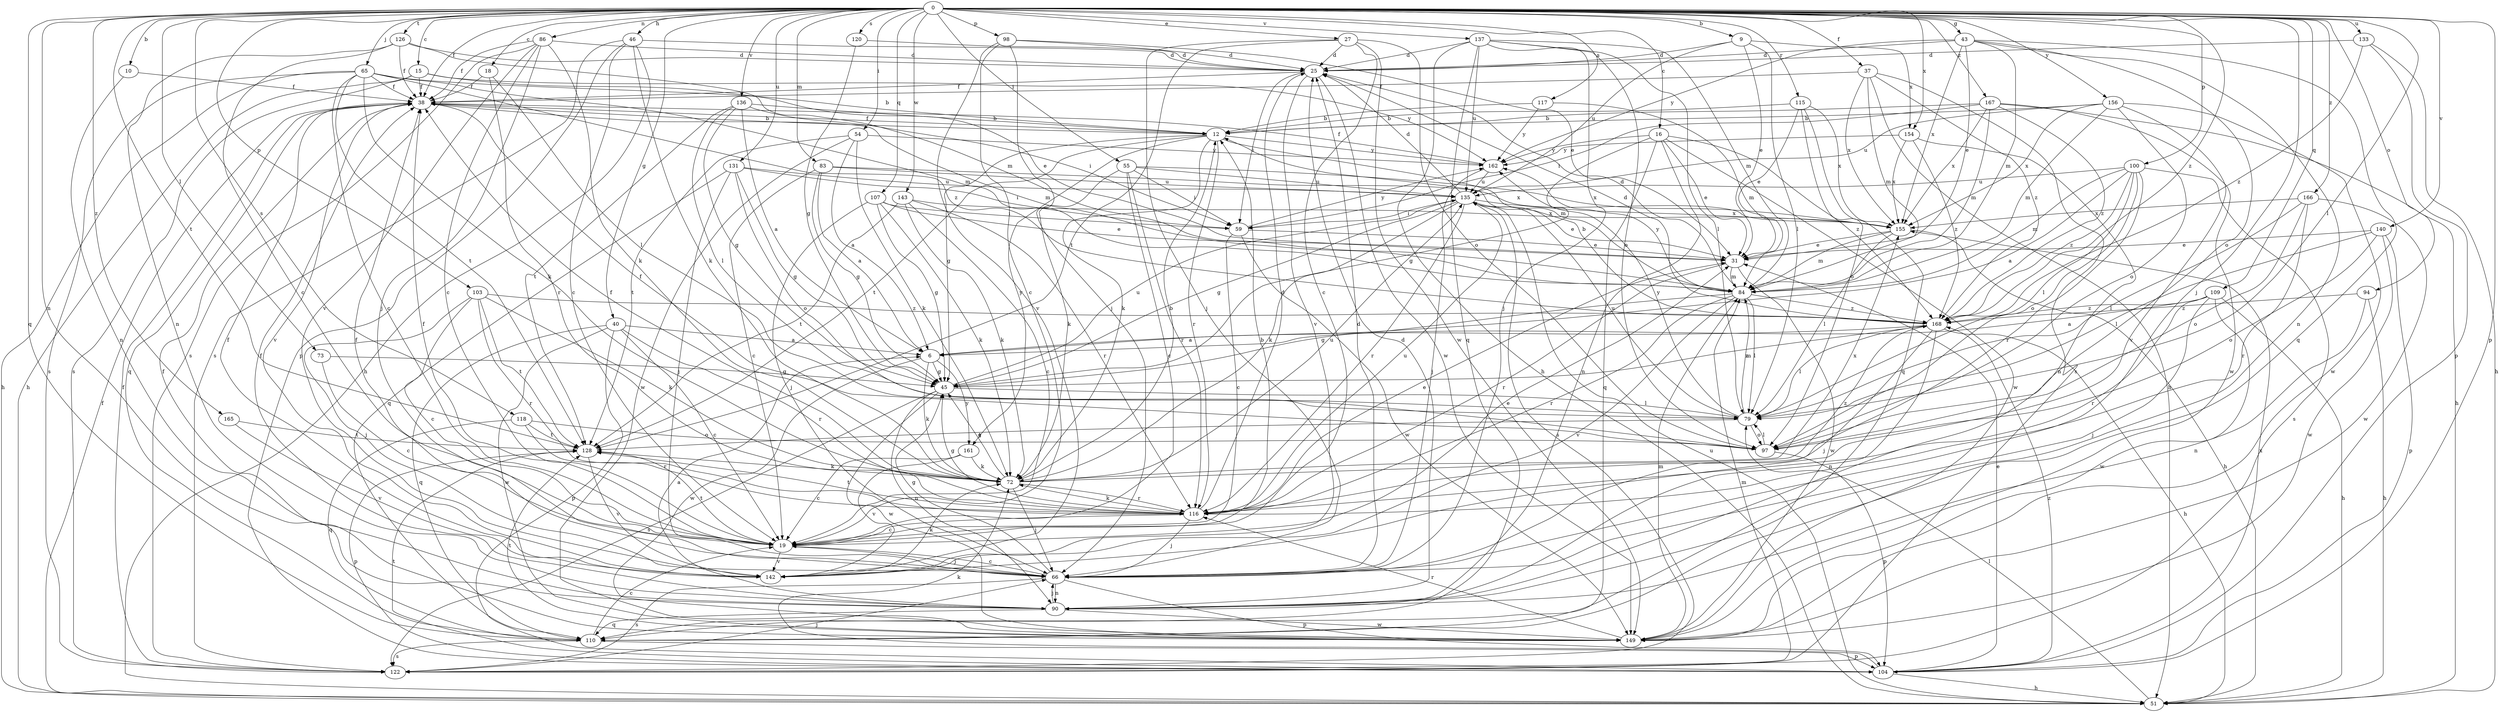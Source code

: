 strict digraph  {
0;
6;
9;
10;
12;
15;
16;
18;
19;
25;
27;
31;
37;
38;
40;
43;
45;
46;
51;
54;
55;
59;
65;
66;
72;
73;
79;
83;
84;
86;
90;
94;
97;
98;
100;
103;
104;
107;
109;
110;
115;
116;
117;
118;
120;
122;
126;
128;
131;
133;
135;
136;
137;
140;
142;
143;
149;
154;
155;
156;
161;
162;
165;
166;
167;
168;
0 -> 9  [label=b];
0 -> 10  [label=b];
0 -> 15  [label=c];
0 -> 16  [label=c];
0 -> 18  [label=c];
0 -> 27  [label=e];
0 -> 37  [label=f];
0 -> 38  [label=f];
0 -> 40  [label=g];
0 -> 43  [label=g];
0 -> 46  [label=h];
0 -> 54  [label=i];
0 -> 55  [label=i];
0 -> 65  [label=j];
0 -> 66  [label=j];
0 -> 73  [label=l];
0 -> 79  [label=l];
0 -> 83  [label=m];
0 -> 86  [label=n];
0 -> 90  [label=n];
0 -> 94  [label=o];
0 -> 98  [label=p];
0 -> 100  [label=p];
0 -> 103  [label=p];
0 -> 104  [label=p];
0 -> 107  [label=q];
0 -> 109  [label=q];
0 -> 110  [label=q];
0 -> 115  [label=r];
0 -> 117  [label=s];
0 -> 118  [label=s];
0 -> 120  [label=s];
0 -> 126  [label=t];
0 -> 128  [label=t];
0 -> 131  [label=u];
0 -> 133  [label=u];
0 -> 136  [label=v];
0 -> 137  [label=v];
0 -> 140  [label=v];
0 -> 143  [label=w];
0 -> 154  [label=x];
0 -> 156  [label=y];
0 -> 165  [label=z];
0 -> 166  [label=z];
0 -> 167  [label=z];
0 -> 168  [label=z];
6 -> 45  [label=g];
6 -> 72  [label=k];
6 -> 149  [label=w];
6 -> 161  [label=y];
9 -> 25  [label=d];
9 -> 31  [label=e];
9 -> 79  [label=l];
9 -> 135  [label=u];
9 -> 154  [label=x];
10 -> 38  [label=f];
10 -> 90  [label=n];
12 -> 38  [label=f];
12 -> 45  [label=g];
12 -> 72  [label=k];
12 -> 84  [label=m];
12 -> 116  [label=r];
12 -> 128  [label=t];
12 -> 161  [label=y];
12 -> 162  [label=y];
15 -> 31  [label=e];
15 -> 38  [label=f];
15 -> 51  [label=h];
15 -> 122  [label=s];
15 -> 162  [label=y];
16 -> 31  [label=e];
16 -> 45  [label=g];
16 -> 90  [label=n];
16 -> 110  [label=q];
16 -> 149  [label=w];
16 -> 162  [label=y];
16 -> 168  [label=z];
18 -> 38  [label=f];
18 -> 79  [label=l];
18 -> 116  [label=r];
19 -> 12  [label=b];
19 -> 31  [label=e];
19 -> 38  [label=f];
19 -> 66  [label=j];
19 -> 128  [label=t];
19 -> 142  [label=v];
25 -> 38  [label=f];
25 -> 59  [label=i];
25 -> 142  [label=v];
25 -> 149  [label=w];
27 -> 19  [label=c];
27 -> 25  [label=d];
27 -> 66  [label=j];
27 -> 97  [label=o];
27 -> 128  [label=t];
27 -> 149  [label=w];
31 -> 84  [label=m];
31 -> 116  [label=r];
31 -> 149  [label=w];
37 -> 38  [label=f];
37 -> 51  [label=h];
37 -> 84  [label=m];
37 -> 122  [label=s];
37 -> 155  [label=x];
37 -> 168  [label=z];
38 -> 12  [label=b];
38 -> 84  [label=m];
38 -> 110  [label=q];
38 -> 142  [label=v];
40 -> 6  [label=a];
40 -> 19  [label=c];
40 -> 104  [label=p];
40 -> 110  [label=q];
40 -> 116  [label=r];
40 -> 149  [label=w];
43 -> 25  [label=d];
43 -> 31  [label=e];
43 -> 84  [label=m];
43 -> 90  [label=n];
43 -> 97  [label=o];
43 -> 110  [label=q];
43 -> 155  [label=x];
43 -> 162  [label=y];
45 -> 79  [label=l];
45 -> 90  [label=n];
45 -> 122  [label=s];
45 -> 135  [label=u];
45 -> 149  [label=w];
45 -> 168  [label=z];
46 -> 19  [label=c];
46 -> 25  [label=d];
46 -> 51  [label=h];
46 -> 72  [label=k];
46 -> 104  [label=p];
46 -> 122  [label=s];
51 -> 38  [label=f];
51 -> 79  [label=l];
51 -> 135  [label=u];
54 -> 6  [label=a];
54 -> 72  [label=k];
54 -> 128  [label=t];
54 -> 149  [label=w];
54 -> 162  [label=y];
55 -> 19  [label=c];
55 -> 59  [label=i];
55 -> 72  [label=k];
55 -> 116  [label=r];
55 -> 135  [label=u];
55 -> 155  [label=x];
59 -> 19  [label=c];
59 -> 31  [label=e];
59 -> 149  [label=w];
59 -> 162  [label=y];
65 -> 12  [label=b];
65 -> 19  [label=c];
65 -> 38  [label=f];
65 -> 51  [label=h];
65 -> 72  [label=k];
65 -> 84  [label=m];
65 -> 122  [label=s];
65 -> 128  [label=t];
65 -> 168  [label=z];
66 -> 19  [label=c];
66 -> 25  [label=d];
66 -> 38  [label=f];
66 -> 45  [label=g];
66 -> 90  [label=n];
66 -> 104  [label=p];
66 -> 122  [label=s];
72 -> 12  [label=b];
72 -> 38  [label=f];
72 -> 45  [label=g];
72 -> 66  [label=j];
72 -> 116  [label=r];
72 -> 135  [label=u];
72 -> 155  [label=x];
72 -> 168  [label=z];
73 -> 19  [label=c];
73 -> 45  [label=g];
79 -> 84  [label=m];
79 -> 97  [label=o];
79 -> 128  [label=t];
79 -> 135  [label=u];
79 -> 162  [label=y];
83 -> 6  [label=a];
83 -> 19  [label=c];
83 -> 45  [label=g];
83 -> 135  [label=u];
83 -> 155  [label=x];
84 -> 25  [label=d];
84 -> 45  [label=g];
84 -> 79  [label=l];
84 -> 116  [label=r];
84 -> 142  [label=v];
84 -> 162  [label=y];
84 -> 168  [label=z];
86 -> 19  [label=c];
86 -> 25  [label=d];
86 -> 38  [label=f];
86 -> 66  [label=j];
86 -> 72  [label=k];
86 -> 122  [label=s];
86 -> 142  [label=v];
90 -> 6  [label=a];
90 -> 25  [label=d];
90 -> 38  [label=f];
90 -> 66  [label=j];
90 -> 110  [label=q];
90 -> 149  [label=w];
94 -> 51  [label=h];
94 -> 90  [label=n];
94 -> 168  [label=z];
97 -> 38  [label=f];
97 -> 79  [label=l];
97 -> 104  [label=p];
98 -> 19  [label=c];
98 -> 25  [label=d];
98 -> 31  [label=e];
98 -> 66  [label=j];
98 -> 142  [label=v];
100 -> 6  [label=a];
100 -> 79  [label=l];
100 -> 84  [label=m];
100 -> 97  [label=o];
100 -> 116  [label=r];
100 -> 122  [label=s];
100 -> 135  [label=u];
100 -> 168  [label=z];
103 -> 19  [label=c];
103 -> 66  [label=j];
103 -> 72  [label=k];
103 -> 116  [label=r];
103 -> 128  [label=t];
103 -> 168  [label=z];
104 -> 31  [label=e];
104 -> 51  [label=h];
104 -> 72  [label=k];
104 -> 128  [label=t];
104 -> 155  [label=x];
104 -> 168  [label=z];
107 -> 31  [label=e];
107 -> 45  [label=g];
107 -> 59  [label=i];
107 -> 66  [label=j];
107 -> 72  [label=k];
109 -> 6  [label=a];
109 -> 51  [label=h];
109 -> 66  [label=j];
109 -> 116  [label=r];
109 -> 149  [label=w];
109 -> 168  [label=z];
110 -> 19  [label=c];
110 -> 104  [label=p];
110 -> 122  [label=s];
115 -> 12  [label=b];
115 -> 31  [label=e];
115 -> 97  [label=o];
115 -> 110  [label=q];
115 -> 155  [label=x];
116 -> 19  [label=c];
116 -> 25  [label=d];
116 -> 31  [label=e];
116 -> 45  [label=g];
116 -> 66  [label=j];
116 -> 72  [label=k];
116 -> 128  [label=t];
116 -> 135  [label=u];
117 -> 12  [label=b];
117 -> 84  [label=m];
117 -> 162  [label=y];
118 -> 97  [label=o];
118 -> 110  [label=q];
118 -> 116  [label=r];
118 -> 128  [label=t];
120 -> 25  [label=d];
120 -> 45  [label=g];
122 -> 38  [label=f];
122 -> 66  [label=j];
122 -> 84  [label=m];
126 -> 19  [label=c];
126 -> 25  [label=d];
126 -> 38  [label=f];
126 -> 84  [label=m];
126 -> 90  [label=n];
128 -> 72  [label=k];
128 -> 104  [label=p];
128 -> 142  [label=v];
131 -> 45  [label=g];
131 -> 59  [label=i];
131 -> 66  [label=j];
131 -> 97  [label=o];
131 -> 110  [label=q];
131 -> 135  [label=u];
133 -> 25  [label=d];
133 -> 51  [label=h];
133 -> 104  [label=p];
133 -> 168  [label=z];
135 -> 25  [label=d];
135 -> 31  [label=e];
135 -> 45  [label=g];
135 -> 59  [label=i];
135 -> 72  [label=k];
135 -> 116  [label=r];
135 -> 122  [label=s];
135 -> 155  [label=x];
136 -> 6  [label=a];
136 -> 12  [label=b];
136 -> 45  [label=g];
136 -> 59  [label=i];
136 -> 79  [label=l];
136 -> 128  [label=t];
137 -> 25  [label=d];
137 -> 51  [label=h];
137 -> 66  [label=j];
137 -> 79  [label=l];
137 -> 84  [label=m];
137 -> 97  [label=o];
137 -> 110  [label=q];
137 -> 135  [label=u];
140 -> 31  [label=e];
140 -> 79  [label=l];
140 -> 97  [label=o];
140 -> 104  [label=p];
140 -> 149  [label=w];
142 -> 38  [label=f];
142 -> 72  [label=k];
143 -> 19  [label=c];
143 -> 72  [label=k];
143 -> 116  [label=r];
143 -> 128  [label=t];
143 -> 155  [label=x];
149 -> 38  [label=f];
149 -> 84  [label=m];
149 -> 116  [label=r];
149 -> 128  [label=t];
154 -> 90  [label=n];
154 -> 155  [label=x];
154 -> 162  [label=y];
154 -> 168  [label=z];
155 -> 31  [label=e];
155 -> 51  [label=h];
155 -> 79  [label=l];
155 -> 84  [label=m];
156 -> 12  [label=b];
156 -> 84  [label=m];
156 -> 97  [label=o];
156 -> 135  [label=u];
156 -> 142  [label=v];
156 -> 149  [label=w];
156 -> 155  [label=x];
161 -> 19  [label=c];
161 -> 72  [label=k];
161 -> 142  [label=v];
162 -> 38  [label=f];
162 -> 66  [label=j];
162 -> 135  [label=u];
165 -> 128  [label=t];
165 -> 142  [label=v];
166 -> 79  [label=l];
166 -> 97  [label=o];
166 -> 116  [label=r];
166 -> 149  [label=w];
166 -> 155  [label=x];
167 -> 12  [label=b];
167 -> 51  [label=h];
167 -> 59  [label=i];
167 -> 84  [label=m];
167 -> 149  [label=w];
167 -> 155  [label=x];
167 -> 168  [label=z];
168 -> 6  [label=a];
168 -> 12  [label=b];
168 -> 25  [label=d];
168 -> 51  [label=h];
168 -> 66  [label=j];
168 -> 79  [label=l];
168 -> 90  [label=n];
}
